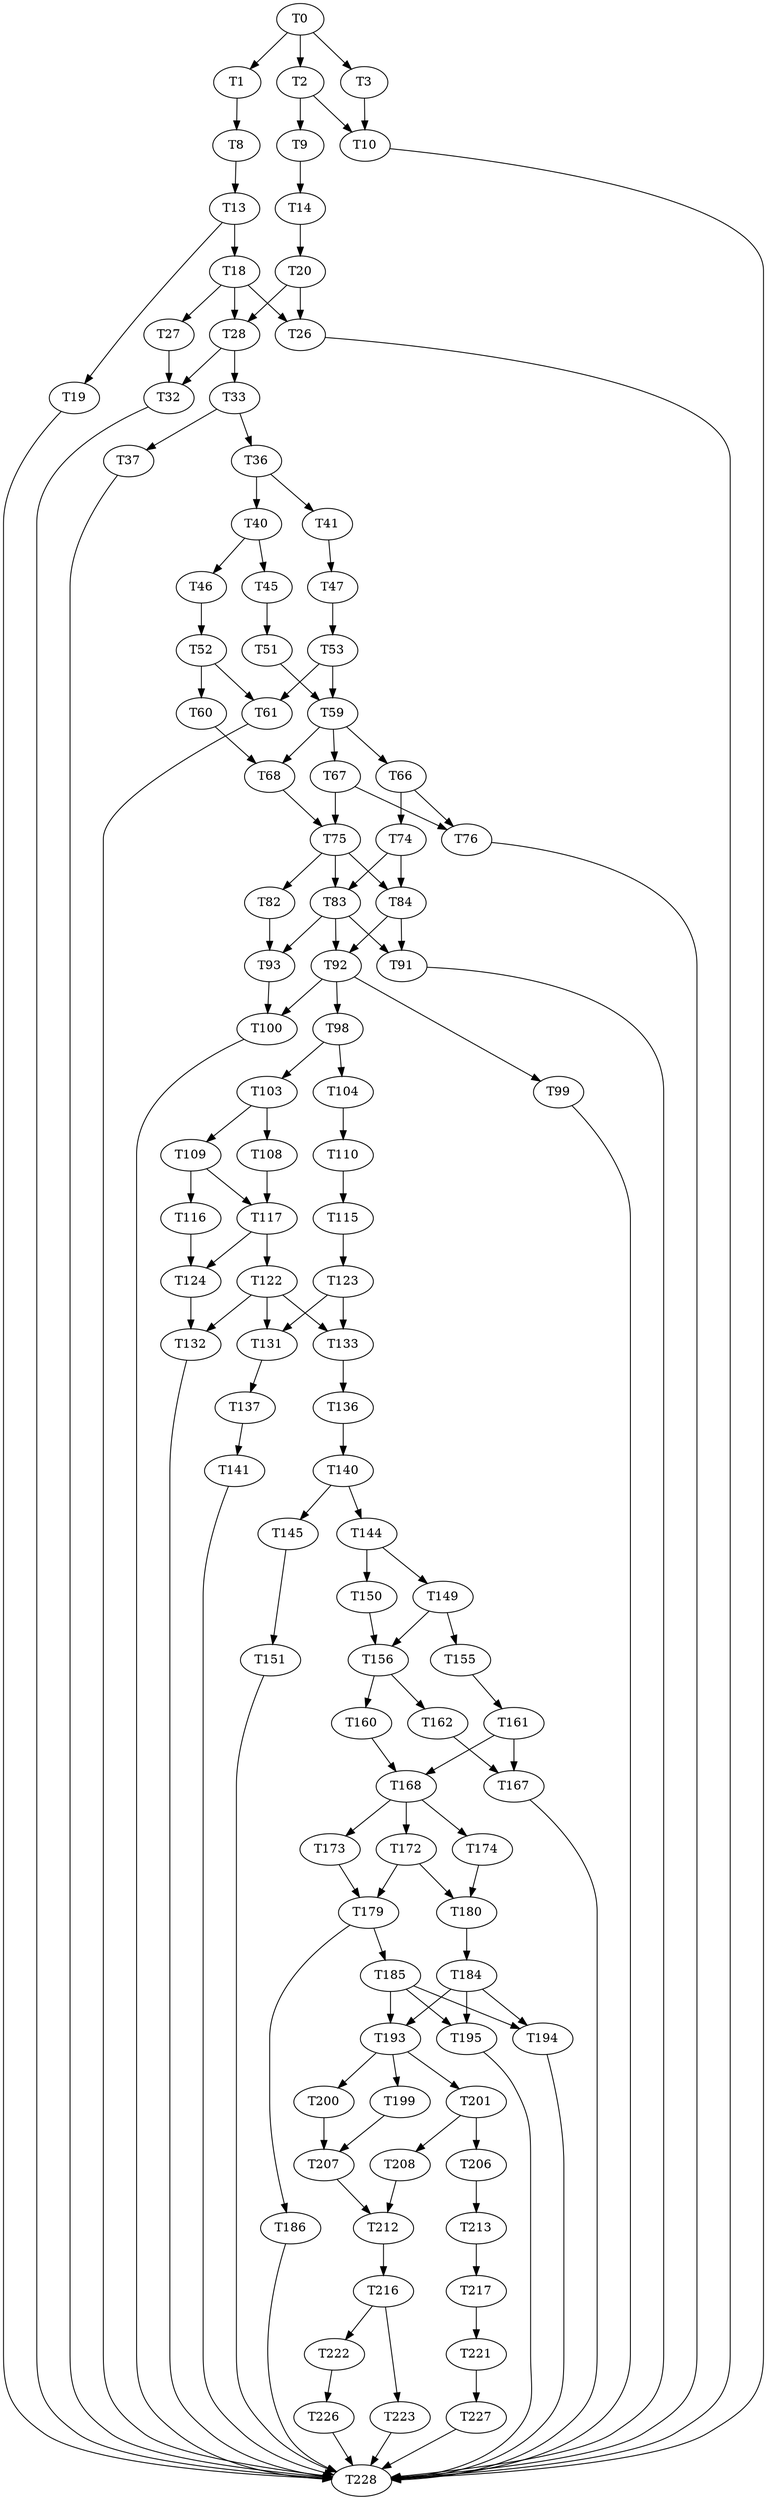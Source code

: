 digraph DAG_Schedule {
  T0 [size="1", overhead="0.0", color="black"]
  T0 -> T1 [size="1", color="black"]
  T0 -> T2 [size="1", color="black"]
  T0 -> T3 [size="1", color="black"]
  T1 [size="319", overhead="0.11", color="black"]
  T1 -> T8 [size="319", color="black"]
  T2 [size="2", overhead="0.15", color="black"]
  T2 -> T9 [size="2", color="black"]
  T2 -> T10 [size="2", color="black"]
  T3 [size="33", overhead="0.1", color="black"]
  T3 -> T10 [size="33", color="black"]
  T8 [size="1074", overhead="0.12", color="black"]
  T8 -> T13 [size="1074", color="black"]
  T9 [size="782", overhead="0.08", color="black"]
  T9 -> T14 [size="782", color="black"]
  T10 [size="255", overhead="0.06", color="black"]
  T10 -> T228 [size="255", color="black"]
  T13 [size="6", overhead="0.05", color="black"]
  T13 -> T19 [size="6", color="black"]
  T13 -> T18 [size="6", color="black"]
  T14 [size="2", overhead="0.03", color="black"]
  T14 -> T20 [size="2", color="black"]
  T18 [size="1395", overhead="0.11", color="black"]
  T18 -> T28 [size="1395", color="black"]
  T18 -> T27 [size="1395", color="black"]
  T18 -> T26 [size="1395", color="black"]
  T19 [size="232", overhead="0.06", color="black"]
  T19 -> T228 [size="232", color="black"]
  T20 [size="736", overhead="0.13", color="black"]
  T20 -> T28 [size="736", color="black"]
  T20 -> T26 [size="736", color="black"]
  T26 [size="79", overhead="0.15", color="black"]
  T26 -> T228 [size="79", color="black"]
  T27 [size="29", overhead="0.08", color="black"]
  T27 -> T32 [size="29", color="black"]
  T28 [size="368", overhead="0.14", color="black"]
  T28 -> T33 [size="368", color="black"]
  T28 -> T32 [size="368", color="black"]
  T32 [size="25", overhead="0.13", color="black"]
  T32 -> T228 [size="25", color="black"]
  T33 [size="1074", overhead="0.15", color="black"]
  T33 -> T37 [size="1074", color="black"]
  T33 -> T36 [size="1074", color="black"]
  T36 [size="232", overhead="0.15", color="black"]
  T36 -> T41 [size="232", color="black"]
  T36 -> T40 [size="232", color="black"]
  T37 [size="85", overhead="0.17", color="black"]
  T37 -> T228 [size="85", color="black"]
  T40 [size="368", overhead="0.16", color="black"]
  T40 -> T46 [size="368", color="black"]
  T40 -> T45 [size="368", color="black"]
  T41 [size="29", overhead="0.12", color="black"]
  T41 -> T47 [size="29", color="black"]
  T45 [size="336", overhead="0.16", color="black"]
  T45 -> T51 [size="336", color="black"]
  T46 [size="783", overhead="0.16", color="black"]
  T46 -> T52 [size="783", color="black"]
  T47 [size="2", overhead="0.16", color="black"]
  T47 -> T53 [size="2", color="black"]
  T51 [size="5", overhead="0.19", color="black"]
  T51 -> T59 [size="5", color="black"]
  T52 [size="3", overhead="0.16", color="black"]
  T52 -> T61 [size="3", color="black"]
  T52 -> T60 [size="3", color="black"]
  T53 [size="110", overhead="0.18", color="black"]
  T53 -> T59 [size="110", color="black"]
  T53 -> T61 [size="110", color="black"]
  T59 [size="13", overhead="0.14", color="black"]
  T59 -> T68 [size="13", color="black"]
  T59 -> T67 [size="13", color="black"]
  T59 -> T66 [size="13", color="black"]
  T60 [size="40", overhead="0.1", color="black"]
  T60 -> T68 [size="40", color="black"]
  T61 [size="1", overhead="0.05", color="black"]
  T61 -> T228 [size="1", color="black"]
  T66 [size="29", overhead="0.16", color="black"]
  T66 -> T74 [size="29", color="black"]
  T66 -> T76 [size="29", color="black"]
  T67 [size="105", overhead="0.01", color="black"]
  T67 -> T75 [size="105", color="black"]
  T67 -> T76 [size="105", color="black"]
  T68 [size="61", overhead="0.01", color="black"]
  T68 -> T75 [size="61", color="black"]
  T74 [size="69", overhead="0.04", color="black"]
  T74 -> T83 [size="69", color="black"]
  T74 -> T84 [size="69", color="black"]
  T75 [size="5", overhead="0.2", color="black"]
  T75 -> T82 [size="5", color="black"]
  T75 -> T83 [size="5", color="black"]
  T75 -> T84 [size="5", color="black"]
  T76 [size="47", overhead="0.05", color="black"]
  T76 -> T228 [size="47", color="black"]
  T82 [size="132", overhead="0.05", color="black"]
  T82 -> T93 [size="132", color="black"]
  T83 [size="550", overhead="0.0", color="black"]
  T83 -> T91 [size="550", color="black"]
  T83 -> T93 [size="550", color="black"]
  T83 -> T92 [size="550", color="black"]
  T84 [size="7", overhead="0.01", color="black"]
  T84 -> T91 [size="7", color="black"]
  T84 -> T92 [size="7", color="black"]
  T91 [size="468", overhead="0.03", color="black"]
  T91 -> T228 [size="468", color="black"]
  T92 [size="1074", overhead="0.16", color="black"]
  T92 -> T99 [size="1074", color="black"]
  T92 -> T98 [size="1074", color="black"]
  T92 -> T100 [size="1074", color="black"]
  T93 [size="60", overhead="0.06", color="black"]
  T93 -> T100 [size="60", color="black"]
  T98 [size="34", overhead="0.0", color="black"]
  T98 -> T103 [size="34", color="black"]
  T98 -> T104 [size="34", color="black"]
  T99 [size="29", overhead="0.1", color="black"]
  T99 -> T228 [size="29", color="black"]
  T100 [size="12", overhead="0.02", color="black"]
  T100 -> T228 [size="12", color="black"]
  T103 [size="590", overhead="0.16", color="black"]
  T103 -> T108 [size="590", color="black"]
  T103 -> T109 [size="590", color="black"]
  T104 [size="1074", overhead="0.04", color="black"]
  T104 -> T110 [size="1074", color="black"]
  T108 [size="9", overhead="0.19", color="black"]
  T108 -> T117 [size="9", color="black"]
  T109 [size="2", overhead="0.01", color="black"]
  T109 -> T116 [size="2", color="black"]
  T109 -> T117 [size="2", color="black"]
  T110 [size="18", overhead="0.01", color="black"]
  T110 -> T115 [size="18", color="black"]
  T115 [size="357", overhead="0.06", color="black"]
  T115 -> T123 [size="357", color="black"]
  T116 [size="232", overhead="0.2", color="black"]
  T116 -> T124 [size="232", color="black"]
  T117 [size="1", overhead="0.03", color="black"]
  T117 -> T122 [size="1", color="black"]
  T117 -> T124 [size="1", color="black"]
  T122 [size="17", overhead="0.14", color="black"]
  T122 -> T131 [size="17", color="black"]
  T122 -> T133 [size="17", color="black"]
  T122 -> T132 [size="17", color="black"]
  T123 [size="122", overhead="0.19", color="black"]
  T123 -> T133 [size="122", color="black"]
  T123 -> T131 [size="122", color="black"]
  T124 [size="35", overhead="0.19", color="black"]
  T124 -> T132 [size="35", color="black"]
  T131 [size="368", overhead="0.11", color="black"]
  T131 -> T137 [size="368", color="black"]
  T132 [size="232", overhead="0.11", color="black"]
  T132 -> T228 [size="232", color="black"]
  T133 [size="21", overhead="0.1", color="black"]
  T133 -> T136 [size="21", color="black"]
  T136 [size="550", overhead="0.02", color="black"]
  T136 -> T140 [size="550", color="black"]
  T137 [size="36", overhead="0.07", color="black"]
  T137 -> T141 [size="36", color="black"]
  T140 [size="59", overhead="0.11", color="black"]
  T140 -> T144 [size="59", color="black"]
  T140 -> T145 [size="59", color="black"]
  T141 [size="738", overhead="0.13", color="black"]
  T141 -> T228 [size="738", color="black"]
  T144 [size="108", overhead="0.04", color="black"]
  T144 -> T150 [size="108", color="black"]
  T144 -> T149 [size="108", color="black"]
  T145 [size="164", overhead="0.04", color="black"]
  T145 -> T151 [size="164", color="black"]
  T149 [size="144", overhead="0.13", color="black"]
  T149 -> T155 [size="144", color="black"]
  T149 -> T156 [size="144", color="black"]
  T150 [size="69", overhead="0.19", color="black"]
  T150 -> T156 [size="69", color="black"]
  T151 [size="153", overhead="0.18", color="black"]
  T151 -> T228 [size="153", color="black"]
  T155 [size="565", overhead="0.15", color="black"]
  T155 -> T161 [size="565", color="black"]
  T156 [size="446", overhead="0.02", color="black"]
  T156 -> T160 [size="446", color="black"]
  T156 -> T162 [size="446", color="black"]
  T160 [size="52", overhead="0.04", color="black"]
  T160 -> T168 [size="52", color="black"]
  T161 [size="3", overhead="0.19", color="black"]
  T161 -> T168 [size="3", color="black"]
  T161 -> T167 [size="3", color="black"]
  T162 [size="7", overhead="0.03", color="black"]
  T162 -> T167 [size="7", color="black"]
  T167 [size="232", overhead="0.1", color="black"]
  T167 -> T228 [size="232", color="black"]
  T168 [size="9", overhead="0.12", color="black"]
  T168 -> T173 [size="9", color="black"]
  T168 -> T174 [size="9", color="black"]
  T168 -> T172 [size="9", color="black"]
  T172 [size="327", overhead="0.02", color="black"]
  T172 -> T180 [size="327", color="black"]
  T172 -> T179 [size="327", color="black"]
  T173 [size="550", overhead="0.06", color="black"]
  T173 -> T179 [size="550", color="black"]
  T174 [size="20", overhead="0.19", color="black"]
  T174 -> T180 [size="20", color="black"]
  T179 [size="232", overhead="0.0", color="black"]
  T179 -> T186 [size="232", color="black"]
  T179 -> T185 [size="232", color="black"]
  T180 [size="217", overhead="0.14", color="black"]
  T180 -> T184 [size="217", color="black"]
  T184 [size="22", overhead="0.1", color="black"]
  T184 -> T193 [size="22", color="black"]
  T184 -> T195 [size="22", color="black"]
  T184 -> T194 [size="22", color="black"]
  T185 [size="1068", overhead="0.14", color="black"]
  T185 -> T193 [size="1068", color="black"]
  T185 -> T194 [size="1068", color="black"]
  T185 -> T195 [size="1068", color="black"]
  T186 [size="11", overhead="0.1", color="black"]
  T186 -> T228 [size="11", color="black"]
  T193 [size="18", overhead="0.12", color="black"]
  T193 -> T201 [size="18", color="black"]
  T193 -> T200 [size="18", color="black"]
  T193 -> T199 [size="18", color="black"]
  T194 [size="9", overhead="0.08", color="black"]
  T194 -> T228 [size="9", color="black"]
  T195 [size="783", overhead="0.13", color="black"]
  T195 -> T228 [size="783", color="black"]
  T199 [size="232", overhead="0.08", color="black"]
  T199 -> T207 [size="232", color="black"]
  T200 [size="179", overhead="0.13", color="black"]
  T200 -> T207 [size="179", color="black"]
  T201 [size="1285", overhead="0.17", color="black"]
  T201 -> T208 [size="1285", color="black"]
  T201 -> T206 [size="1285", color="black"]
  T206 [size="35", overhead="0.04", color="black"]
  T206 -> T213 [size="35", color="black"]
  T207 [size="5", overhead="0.13", color="black"]
  T207 -> T212 [size="5", color="black"]
  T208 [size="108", overhead="0.13", color="black"]
  T208 -> T212 [size="108", color="black"]
  T212 [size="232", overhead="0.13", color="black"]
  T212 -> T216 [size="232", color="black"]
  T213 [size="2", overhead="0.03", color="black"]
  T213 -> T217 [size="2", color="black"]
  T216 [size="9", overhead="0.08", color="black"]
  T216 -> T222 [size="9", color="black"]
  T216 -> T223 [size="9", color="black"]
  T217 [size="134", overhead="0.12", color="black"]
  T217 -> T221 [size="134", color="black"]
  T221 [size="13", overhead="0.02", color="black"]
  T221 -> T227 [size="13", color="black"]
  T222 [size="3", overhead="0.05", color="black"]
  T222 -> T226 [size="3", color="black"]
  T223 [size="20", overhead="0.1", color="black"]
  T223 -> T228 [size="20", color="black"]
  T226 [size="114", overhead="0.16", color="black"]
  T226 -> T228 [size="114", color="black"]
  T227 [size="619", overhead="0.01", color="black"]
  T227 -> T228 [size="619", color="black"]
  T228 [size="1", overhead="0.0", color="black"]
}
